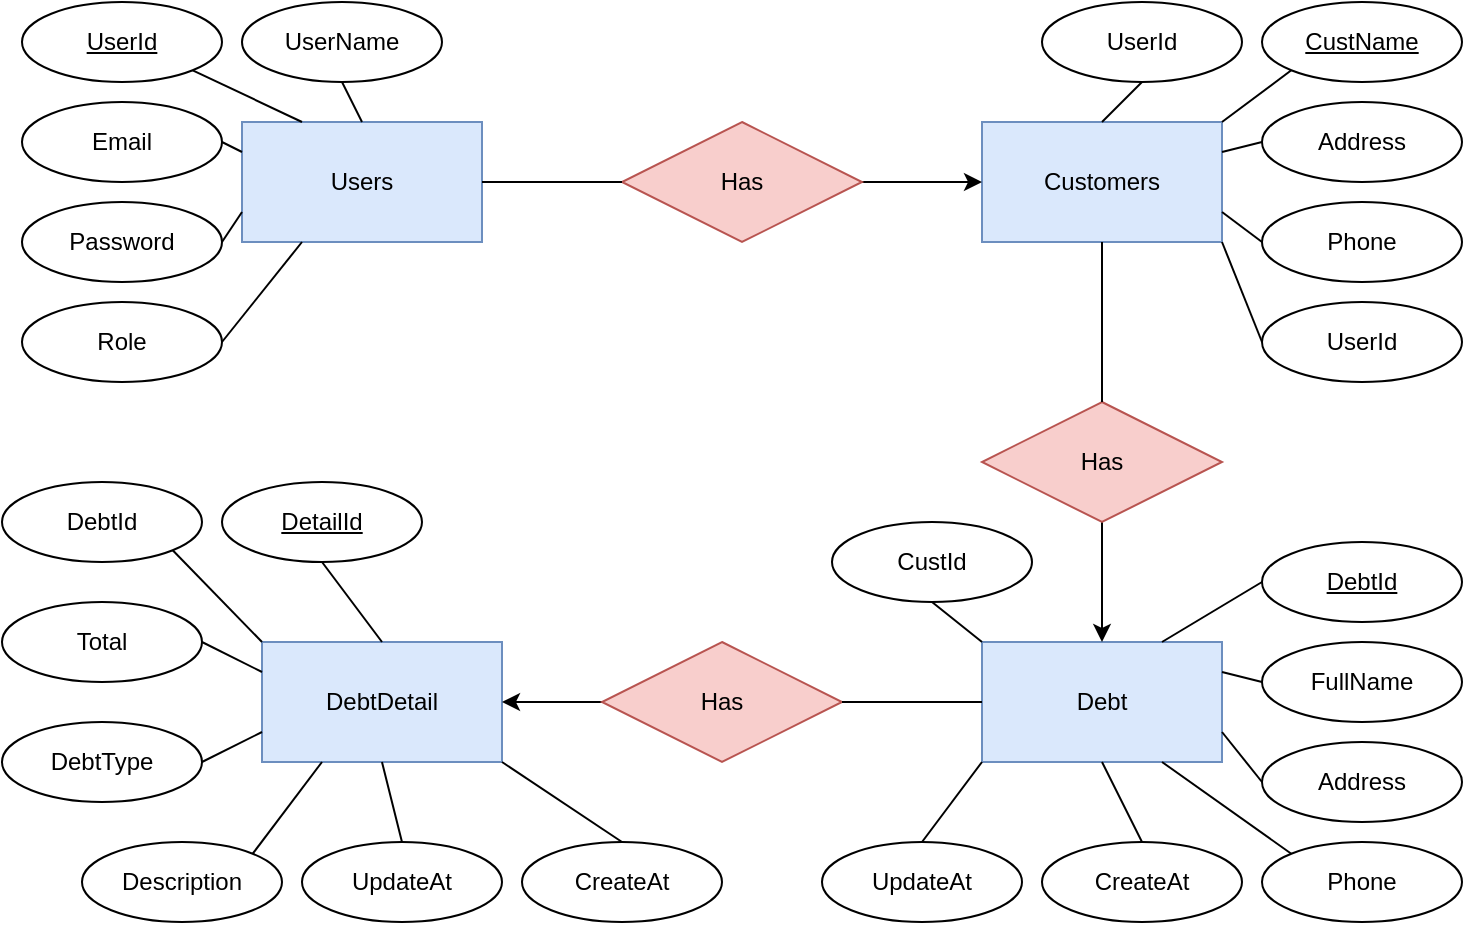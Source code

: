 <mxfile version="22.0.8" type="github">
  <diagram name="Page-1" id="6ZAC5jvzv3YghandqVCT">
    <mxGraphModel dx="1009" dy="503" grid="1" gridSize="10" guides="1" tooltips="1" connect="1" arrows="1" fold="1" page="1" pageScale="1" pageWidth="850" pageHeight="1100" math="0" shadow="0">
      <root>
        <mxCell id="0" />
        <mxCell id="1" parent="0" />
        <mxCell id="8tFkqkEd81jT-tzwyc5J-1" value="Users" style="rounded=0;whiteSpace=wrap;html=1;fillColor=#dae8fc;strokeColor=#6c8ebf;" parent="1" vertex="1">
          <mxGeometry x="130" y="70" width="120" height="60" as="geometry" />
        </mxCell>
        <mxCell id="8tFkqkEd81jT-tzwyc5J-2" value="Customers" style="rounded=0;whiteSpace=wrap;html=1;fillColor=#dae8fc;strokeColor=#6c8ebf;" parent="1" vertex="1">
          <mxGeometry x="500" y="70" width="120" height="60" as="geometry" />
        </mxCell>
        <mxCell id="8tFkqkEd81jT-tzwyc5J-3" value="Debt" style="rounded=0;whiteSpace=wrap;html=1;fillColor=#dae8fc;strokeColor=#6c8ebf;" parent="1" vertex="1">
          <mxGeometry x="500" y="330" width="120" height="60" as="geometry" />
        </mxCell>
        <mxCell id="8tFkqkEd81jT-tzwyc5J-4" value="DebtDetail" style="rounded=0;whiteSpace=wrap;html=1;fillColor=#dae8fc;strokeColor=#6c8ebf;" parent="1" vertex="1">
          <mxGeometry x="140" y="330" width="120" height="60" as="geometry" />
        </mxCell>
        <mxCell id="8tFkqkEd81jT-tzwyc5J-6" value="UserName" style="ellipse;whiteSpace=wrap;html=1;align=center;" parent="1" vertex="1">
          <mxGeometry x="130" y="10" width="100" height="40" as="geometry" />
        </mxCell>
        <mxCell id="8tFkqkEd81jT-tzwyc5J-7" value="Password" style="ellipse;whiteSpace=wrap;html=1;align=center;" parent="1" vertex="1">
          <mxGeometry x="20" y="110" width="100" height="40" as="geometry" />
        </mxCell>
        <mxCell id="8tFkqkEd81jT-tzwyc5J-8" value="UserId" style="ellipse;whiteSpace=wrap;html=1;align=center;fontStyle=4;" parent="1" vertex="1">
          <mxGeometry x="20" y="10" width="100" height="40" as="geometry" />
        </mxCell>
        <mxCell id="8tFkqkEd81jT-tzwyc5J-9" value="Role" style="ellipse;whiteSpace=wrap;html=1;align=center;" parent="1" vertex="1">
          <mxGeometry x="20" y="160" width="100" height="40" as="geometry" />
        </mxCell>
        <mxCell id="8tFkqkEd81jT-tzwyc5J-10" value="Email" style="ellipse;whiteSpace=wrap;html=1;align=center;" parent="1" vertex="1">
          <mxGeometry x="20" y="60" width="100" height="40" as="geometry" />
        </mxCell>
        <mxCell id="8tFkqkEd81jT-tzwyc5J-11" value="" style="endArrow=none;html=1;rounded=0;exitX=0.5;exitY=1;exitDx=0;exitDy=0;entryX=0.5;entryY=0;entryDx=0;entryDy=0;" parent="1" source="8tFkqkEd81jT-tzwyc5J-6" target="8tFkqkEd81jT-tzwyc5J-1" edge="1">
          <mxGeometry relative="1" as="geometry">
            <mxPoint x="340" y="260" as="sourcePoint" />
            <mxPoint x="500" y="260" as="targetPoint" />
          </mxGeometry>
        </mxCell>
        <mxCell id="8tFkqkEd81jT-tzwyc5J-12" value="" style="endArrow=none;html=1;rounded=0;exitX=1;exitY=1;exitDx=0;exitDy=0;entryX=0.25;entryY=0;entryDx=0;entryDy=0;" parent="1" source="8tFkqkEd81jT-tzwyc5J-8" target="8tFkqkEd81jT-tzwyc5J-1" edge="1">
          <mxGeometry relative="1" as="geometry">
            <mxPoint x="340" y="260" as="sourcePoint" />
            <mxPoint x="500" y="260" as="targetPoint" />
          </mxGeometry>
        </mxCell>
        <mxCell id="8tFkqkEd81jT-tzwyc5J-13" value="" style="endArrow=none;html=1;rounded=0;exitX=1;exitY=0.5;exitDx=0;exitDy=0;entryX=0;entryY=0.25;entryDx=0;entryDy=0;" parent="1" source="8tFkqkEd81jT-tzwyc5J-10" target="8tFkqkEd81jT-tzwyc5J-1" edge="1">
          <mxGeometry relative="1" as="geometry">
            <mxPoint x="340" y="260" as="sourcePoint" />
            <mxPoint x="500" y="260" as="targetPoint" />
          </mxGeometry>
        </mxCell>
        <mxCell id="8tFkqkEd81jT-tzwyc5J-14" value="" style="endArrow=none;html=1;rounded=0;exitX=1;exitY=0.5;exitDx=0;exitDy=0;entryX=0;entryY=0.75;entryDx=0;entryDy=0;" parent="1" source="8tFkqkEd81jT-tzwyc5J-7" target="8tFkqkEd81jT-tzwyc5J-1" edge="1">
          <mxGeometry relative="1" as="geometry">
            <mxPoint x="340" y="260" as="sourcePoint" />
            <mxPoint x="500" y="260" as="targetPoint" />
          </mxGeometry>
        </mxCell>
        <mxCell id="8tFkqkEd81jT-tzwyc5J-15" value="" style="endArrow=none;html=1;rounded=0;exitX=1;exitY=0.5;exitDx=0;exitDy=0;entryX=0.25;entryY=1;entryDx=0;entryDy=0;" parent="1" source="8tFkqkEd81jT-tzwyc5J-9" target="8tFkqkEd81jT-tzwyc5J-1" edge="1">
          <mxGeometry relative="1" as="geometry">
            <mxPoint x="340" y="260" as="sourcePoint" />
            <mxPoint x="500" y="260" as="targetPoint" />
          </mxGeometry>
        </mxCell>
        <mxCell id="8tFkqkEd81jT-tzwyc5J-16" value="CustName" style="ellipse;whiteSpace=wrap;html=1;align=center;fontStyle=4;" parent="1" vertex="1">
          <mxGeometry x="640" y="10" width="100" height="40" as="geometry" />
        </mxCell>
        <mxCell id="8tFkqkEd81jT-tzwyc5J-17" value="Address" style="ellipse;whiteSpace=wrap;html=1;align=center;" parent="1" vertex="1">
          <mxGeometry x="640" y="60" width="100" height="40" as="geometry" />
        </mxCell>
        <mxCell id="8tFkqkEd81jT-tzwyc5J-18" value="Phone" style="ellipse;whiteSpace=wrap;html=1;align=center;" parent="1" vertex="1">
          <mxGeometry x="640" y="110" width="100" height="40" as="geometry" />
        </mxCell>
        <mxCell id="8tFkqkEd81jT-tzwyc5J-20" value="UserId" style="ellipse;whiteSpace=wrap;html=1;align=center;" parent="1" vertex="1">
          <mxGeometry x="640" y="160" width="100" height="40" as="geometry" />
        </mxCell>
        <mxCell id="8tFkqkEd81jT-tzwyc5J-21" value="UserId" style="ellipse;whiteSpace=wrap;html=1;align=center;" parent="1" vertex="1">
          <mxGeometry x="530" y="10" width="100" height="40" as="geometry" />
        </mxCell>
        <mxCell id="8tFkqkEd81jT-tzwyc5J-22" value="" style="endArrow=none;html=1;rounded=0;exitX=0;exitY=1;exitDx=0;exitDy=0;entryX=1;entryY=0;entryDx=0;entryDy=0;" parent="1" source="8tFkqkEd81jT-tzwyc5J-16" target="8tFkqkEd81jT-tzwyc5J-2" edge="1">
          <mxGeometry relative="1" as="geometry">
            <mxPoint x="330" y="260" as="sourcePoint" />
            <mxPoint x="490" y="260" as="targetPoint" />
          </mxGeometry>
        </mxCell>
        <mxCell id="8tFkqkEd81jT-tzwyc5J-23" value="" style="endArrow=none;html=1;rounded=0;exitX=0.5;exitY=1;exitDx=0;exitDy=0;entryX=0.5;entryY=0;entryDx=0;entryDy=0;" parent="1" source="8tFkqkEd81jT-tzwyc5J-21" target="8tFkqkEd81jT-tzwyc5J-2" edge="1">
          <mxGeometry relative="1" as="geometry">
            <mxPoint x="330" y="260" as="sourcePoint" />
            <mxPoint x="490" y="260" as="targetPoint" />
          </mxGeometry>
        </mxCell>
        <mxCell id="8tFkqkEd81jT-tzwyc5J-24" value="" style="endArrow=none;html=1;rounded=0;exitX=1;exitY=1;exitDx=0;exitDy=0;entryX=0;entryY=0.5;entryDx=0;entryDy=0;" parent="1" source="8tFkqkEd81jT-tzwyc5J-2" target="8tFkqkEd81jT-tzwyc5J-20" edge="1">
          <mxGeometry relative="1" as="geometry">
            <mxPoint x="330" y="260" as="sourcePoint" />
            <mxPoint x="490" y="260" as="targetPoint" />
          </mxGeometry>
        </mxCell>
        <mxCell id="8tFkqkEd81jT-tzwyc5J-25" value="" style="endArrow=none;html=1;rounded=0;exitX=0;exitY=0.5;exitDx=0;exitDy=0;entryX=1;entryY=0.75;entryDx=0;entryDy=0;" parent="1" source="8tFkqkEd81jT-tzwyc5J-18" target="8tFkqkEd81jT-tzwyc5J-2" edge="1">
          <mxGeometry relative="1" as="geometry">
            <mxPoint x="330" y="260" as="sourcePoint" />
            <mxPoint x="490" y="260" as="targetPoint" />
          </mxGeometry>
        </mxCell>
        <mxCell id="8tFkqkEd81jT-tzwyc5J-26" value="" style="endArrow=none;html=1;rounded=0;exitX=0;exitY=0.5;exitDx=0;exitDy=0;entryX=1;entryY=0.25;entryDx=0;entryDy=0;" parent="1" source="8tFkqkEd81jT-tzwyc5J-17" target="8tFkqkEd81jT-tzwyc5J-2" edge="1">
          <mxGeometry relative="1" as="geometry">
            <mxPoint x="330" y="260" as="sourcePoint" />
            <mxPoint x="490" y="260" as="targetPoint" />
          </mxGeometry>
        </mxCell>
        <mxCell id="lVCQtEAov76Oa2-xD5TR-1" style="edgeStyle=orthogonalEdgeStyle;rounded=0;orthogonalLoop=1;jettySize=auto;html=1;exitX=1;exitY=0.5;exitDx=0;exitDy=0;entryX=0;entryY=0.5;entryDx=0;entryDy=0;" edge="1" parent="1" source="8tFkqkEd81jT-tzwyc5J-27" target="8tFkqkEd81jT-tzwyc5J-2">
          <mxGeometry relative="1" as="geometry" />
        </mxCell>
        <mxCell id="8tFkqkEd81jT-tzwyc5J-27" value="Has" style="shape=rhombus;perimeter=rhombusPerimeter;whiteSpace=wrap;html=1;align=center;fillColor=#f8cecc;strokeColor=#b85450;" parent="1" vertex="1">
          <mxGeometry x="320" y="70" width="120" height="60" as="geometry" />
        </mxCell>
        <mxCell id="8tFkqkEd81jT-tzwyc5J-28" value="" style="endArrow=none;html=1;rounded=0;exitX=1;exitY=0.5;exitDx=0;exitDy=0;entryX=0;entryY=0.5;entryDx=0;entryDy=0;" parent="1" source="8tFkqkEd81jT-tzwyc5J-1" target="8tFkqkEd81jT-tzwyc5J-27" edge="1">
          <mxGeometry relative="1" as="geometry">
            <mxPoint x="330" y="260" as="sourcePoint" />
            <mxPoint x="490" y="260" as="targetPoint" />
          </mxGeometry>
        </mxCell>
        <mxCell id="lVCQtEAov76Oa2-xD5TR-2" style="edgeStyle=orthogonalEdgeStyle;rounded=0;orthogonalLoop=1;jettySize=auto;html=1;exitX=0.5;exitY=1;exitDx=0;exitDy=0;entryX=0.5;entryY=0;entryDx=0;entryDy=0;" edge="1" parent="1" source="8tFkqkEd81jT-tzwyc5J-31" target="8tFkqkEd81jT-tzwyc5J-3">
          <mxGeometry relative="1" as="geometry" />
        </mxCell>
        <mxCell id="8tFkqkEd81jT-tzwyc5J-31" value="Has" style="shape=rhombus;perimeter=rhombusPerimeter;whiteSpace=wrap;html=1;align=center;fillColor=#f8cecc;strokeColor=#b85450;" parent="1" vertex="1">
          <mxGeometry x="500" y="210" width="120" height="60" as="geometry" />
        </mxCell>
        <mxCell id="8tFkqkEd81jT-tzwyc5J-32" value="" style="endArrow=none;html=1;rounded=0;exitX=0.5;exitY=1;exitDx=0;exitDy=0;entryX=0.5;entryY=0;entryDx=0;entryDy=0;" parent="1" source="8tFkqkEd81jT-tzwyc5J-2" target="8tFkqkEd81jT-tzwyc5J-31" edge="1">
          <mxGeometry relative="1" as="geometry">
            <mxPoint x="330" y="260" as="sourcePoint" />
            <mxPoint x="490" y="260" as="targetPoint" />
          </mxGeometry>
        </mxCell>
        <mxCell id="8tFkqkEd81jT-tzwyc5J-34" value="DebtId" style="ellipse;whiteSpace=wrap;html=1;align=center;fontStyle=4;" parent="1" vertex="1">
          <mxGeometry x="640" y="280" width="100" height="40" as="geometry" />
        </mxCell>
        <mxCell id="8tFkqkEd81jT-tzwyc5J-37" value="CustId" style="ellipse;whiteSpace=wrap;html=1;align=center;" parent="1" vertex="1">
          <mxGeometry x="425" y="270" width="100" height="40" as="geometry" />
        </mxCell>
        <mxCell id="8tFkqkEd81jT-tzwyc5J-38" value="UpdateAt" style="ellipse;whiteSpace=wrap;html=1;align=center;" parent="1" vertex="1">
          <mxGeometry x="420" y="430" width="100" height="40" as="geometry" />
        </mxCell>
        <mxCell id="8tFkqkEd81jT-tzwyc5J-39" value="CreateAt" style="ellipse;whiteSpace=wrap;html=1;align=center;" parent="1" vertex="1">
          <mxGeometry x="530" y="430" width="100" height="40" as="geometry" />
        </mxCell>
        <mxCell id="8tFkqkEd81jT-tzwyc5J-40" value="Phone" style="ellipse;whiteSpace=wrap;html=1;align=center;" parent="1" vertex="1">
          <mxGeometry x="640" y="430" width="100" height="40" as="geometry" />
        </mxCell>
        <mxCell id="8tFkqkEd81jT-tzwyc5J-41" value="Address" style="ellipse;whiteSpace=wrap;html=1;align=center;" parent="1" vertex="1">
          <mxGeometry x="640" y="380" width="100" height="40" as="geometry" />
        </mxCell>
        <mxCell id="8tFkqkEd81jT-tzwyc5J-42" value="FullName" style="ellipse;whiteSpace=wrap;html=1;align=center;" parent="1" vertex="1">
          <mxGeometry x="640" y="330" width="100" height="40" as="geometry" />
        </mxCell>
        <mxCell id="8tFkqkEd81jT-tzwyc5J-43" value="" style="endArrow=none;html=1;rounded=0;exitX=0.5;exitY=1;exitDx=0;exitDy=0;entryX=0;entryY=0;entryDx=0;entryDy=0;" parent="1" source="8tFkqkEd81jT-tzwyc5J-37" target="8tFkqkEd81jT-tzwyc5J-3" edge="1">
          <mxGeometry relative="1" as="geometry">
            <mxPoint x="330" y="260" as="sourcePoint" />
            <mxPoint x="490" y="260" as="targetPoint" />
          </mxGeometry>
        </mxCell>
        <mxCell id="8tFkqkEd81jT-tzwyc5J-44" value="" style="endArrow=none;html=1;rounded=0;exitX=0.5;exitY=0;exitDx=0;exitDy=0;entryX=0;entryY=1;entryDx=0;entryDy=0;" parent="1" source="8tFkqkEd81jT-tzwyc5J-38" target="8tFkqkEd81jT-tzwyc5J-3" edge="1">
          <mxGeometry relative="1" as="geometry">
            <mxPoint x="330" y="260" as="sourcePoint" />
            <mxPoint x="490" y="260" as="targetPoint" />
          </mxGeometry>
        </mxCell>
        <mxCell id="8tFkqkEd81jT-tzwyc5J-45" value="" style="endArrow=none;html=1;rounded=0;exitX=0.5;exitY=0;exitDx=0;exitDy=0;entryX=0.5;entryY=1;entryDx=0;entryDy=0;" parent="1" source="8tFkqkEd81jT-tzwyc5J-39" target="8tFkqkEd81jT-tzwyc5J-3" edge="1">
          <mxGeometry relative="1" as="geometry">
            <mxPoint x="330" y="260" as="sourcePoint" />
            <mxPoint x="490" y="260" as="targetPoint" />
          </mxGeometry>
        </mxCell>
        <mxCell id="8tFkqkEd81jT-tzwyc5J-46" value="" style="endArrow=none;html=1;rounded=0;exitX=0;exitY=0;exitDx=0;exitDy=0;entryX=0.75;entryY=1;entryDx=0;entryDy=0;" parent="1" source="8tFkqkEd81jT-tzwyc5J-40" target="8tFkqkEd81jT-tzwyc5J-3" edge="1">
          <mxGeometry relative="1" as="geometry">
            <mxPoint x="330" y="260" as="sourcePoint" />
            <mxPoint x="490" y="260" as="targetPoint" />
          </mxGeometry>
        </mxCell>
        <mxCell id="8tFkqkEd81jT-tzwyc5J-47" value="" style="endArrow=none;html=1;rounded=0;exitX=0;exitY=0.5;exitDx=0;exitDy=0;entryX=1;entryY=0.75;entryDx=0;entryDy=0;" parent="1" source="8tFkqkEd81jT-tzwyc5J-41" target="8tFkqkEd81jT-tzwyc5J-3" edge="1">
          <mxGeometry relative="1" as="geometry">
            <mxPoint x="330" y="260" as="sourcePoint" />
            <mxPoint x="490" y="260" as="targetPoint" />
          </mxGeometry>
        </mxCell>
        <mxCell id="8tFkqkEd81jT-tzwyc5J-48" value="" style="endArrow=none;html=1;rounded=0;exitX=0;exitY=0.5;exitDx=0;exitDy=0;entryX=1;entryY=0.25;entryDx=0;entryDy=0;" parent="1" source="8tFkqkEd81jT-tzwyc5J-42" target="8tFkqkEd81jT-tzwyc5J-3" edge="1">
          <mxGeometry relative="1" as="geometry">
            <mxPoint x="330" y="260" as="sourcePoint" />
            <mxPoint x="490" y="260" as="targetPoint" />
          </mxGeometry>
        </mxCell>
        <mxCell id="8tFkqkEd81jT-tzwyc5J-49" value="" style="endArrow=none;html=1;rounded=0;exitX=0;exitY=0.5;exitDx=0;exitDy=0;entryX=0.75;entryY=0;entryDx=0;entryDy=0;" parent="1" source="8tFkqkEd81jT-tzwyc5J-34" target="8tFkqkEd81jT-tzwyc5J-3" edge="1">
          <mxGeometry relative="1" as="geometry">
            <mxPoint x="330" y="260" as="sourcePoint" />
            <mxPoint x="490" y="260" as="targetPoint" />
          </mxGeometry>
        </mxCell>
        <mxCell id="8tFkqkEd81jT-tzwyc5J-50" value="DetailId" style="ellipse;whiteSpace=wrap;html=1;align=center;fontStyle=4;" parent="1" vertex="1">
          <mxGeometry x="120" y="250" width="100" height="40" as="geometry" />
        </mxCell>
        <mxCell id="8tFkqkEd81jT-tzwyc5J-51" value="DebtType" style="ellipse;whiteSpace=wrap;html=1;align=center;" parent="1" vertex="1">
          <mxGeometry x="10" y="370" width="100" height="40" as="geometry" />
        </mxCell>
        <mxCell id="8tFkqkEd81jT-tzwyc5J-52" value="CreateAt" style="ellipse;whiteSpace=wrap;html=1;align=center;" parent="1" vertex="1">
          <mxGeometry x="270" y="430" width="100" height="40" as="geometry" />
        </mxCell>
        <mxCell id="8tFkqkEd81jT-tzwyc5J-53" value="Total" style="ellipse;whiteSpace=wrap;html=1;align=center;" parent="1" vertex="1">
          <mxGeometry x="10" y="310" width="100" height="40" as="geometry" />
        </mxCell>
        <mxCell id="8tFkqkEd81jT-tzwyc5J-54" value="Description" style="ellipse;whiteSpace=wrap;html=1;align=center;" parent="1" vertex="1">
          <mxGeometry x="50" y="430" width="100" height="40" as="geometry" />
        </mxCell>
        <mxCell id="8tFkqkEd81jT-tzwyc5J-55" value="DebtId" style="ellipse;whiteSpace=wrap;html=1;align=center;" parent="1" vertex="1">
          <mxGeometry x="10" y="250" width="100" height="40" as="geometry" />
        </mxCell>
        <mxCell id="8tFkqkEd81jT-tzwyc5J-56" value="UpdateAt" style="ellipse;whiteSpace=wrap;html=1;align=center;" parent="1" vertex="1">
          <mxGeometry x="160" y="430" width="100" height="40" as="geometry" />
        </mxCell>
        <mxCell id="lVCQtEAov76Oa2-xD5TR-3" style="edgeStyle=orthogonalEdgeStyle;rounded=0;orthogonalLoop=1;jettySize=auto;html=1;exitX=0;exitY=0.5;exitDx=0;exitDy=0;entryX=1;entryY=0.5;entryDx=0;entryDy=0;" edge="1" parent="1" source="8tFkqkEd81jT-tzwyc5J-58" target="8tFkqkEd81jT-tzwyc5J-4">
          <mxGeometry relative="1" as="geometry" />
        </mxCell>
        <mxCell id="8tFkqkEd81jT-tzwyc5J-58" value="Has" style="shape=rhombus;perimeter=rhombusPerimeter;whiteSpace=wrap;html=1;align=center;fillColor=#f8cecc;strokeColor=#b85450;" parent="1" vertex="1">
          <mxGeometry x="310" y="330" width="120" height="60" as="geometry" />
        </mxCell>
        <mxCell id="8tFkqkEd81jT-tzwyc5J-59" value="" style="endArrow=none;html=1;rounded=0;exitX=1;exitY=0.5;exitDx=0;exitDy=0;entryX=0;entryY=0.5;entryDx=0;entryDy=0;" parent="1" source="8tFkqkEd81jT-tzwyc5J-58" target="8tFkqkEd81jT-tzwyc5J-3" edge="1">
          <mxGeometry relative="1" as="geometry">
            <mxPoint x="330" y="260" as="sourcePoint" />
            <mxPoint x="490" y="260" as="targetPoint" />
          </mxGeometry>
        </mxCell>
        <mxCell id="8tFkqkEd81jT-tzwyc5J-60" value="" style="endArrow=none;html=1;rounded=0;exitX=0.5;exitY=0;exitDx=0;exitDy=0;entryX=1;entryY=1;entryDx=0;entryDy=0;" parent="1" source="8tFkqkEd81jT-tzwyc5J-52" target="8tFkqkEd81jT-tzwyc5J-4" edge="1">
          <mxGeometry relative="1" as="geometry">
            <mxPoint x="330" y="260" as="sourcePoint" />
            <mxPoint x="490" y="260" as="targetPoint" />
          </mxGeometry>
        </mxCell>
        <mxCell id="8tFkqkEd81jT-tzwyc5J-61" value="" style="endArrow=none;html=1;rounded=0;exitX=0.5;exitY=0;exitDx=0;exitDy=0;entryX=0.5;entryY=1;entryDx=0;entryDy=0;" parent="1" source="8tFkqkEd81jT-tzwyc5J-56" target="8tFkqkEd81jT-tzwyc5J-4" edge="1">
          <mxGeometry relative="1" as="geometry">
            <mxPoint x="330" y="260" as="sourcePoint" />
            <mxPoint x="490" y="260" as="targetPoint" />
          </mxGeometry>
        </mxCell>
        <mxCell id="8tFkqkEd81jT-tzwyc5J-62" value="" style="endArrow=none;html=1;rounded=0;exitX=1;exitY=0;exitDx=0;exitDy=0;entryX=0.25;entryY=1;entryDx=0;entryDy=0;" parent="1" source="8tFkqkEd81jT-tzwyc5J-54" target="8tFkqkEd81jT-tzwyc5J-4" edge="1">
          <mxGeometry relative="1" as="geometry">
            <mxPoint x="330" y="260" as="sourcePoint" />
            <mxPoint x="490" y="260" as="targetPoint" />
          </mxGeometry>
        </mxCell>
        <mxCell id="8tFkqkEd81jT-tzwyc5J-63" value="" style="endArrow=none;html=1;rounded=0;exitX=1;exitY=0.5;exitDx=0;exitDy=0;entryX=0;entryY=0.75;entryDx=0;entryDy=0;" parent="1" source="8tFkqkEd81jT-tzwyc5J-51" target="8tFkqkEd81jT-tzwyc5J-4" edge="1">
          <mxGeometry relative="1" as="geometry">
            <mxPoint x="330" y="260" as="sourcePoint" />
            <mxPoint x="490" y="260" as="targetPoint" />
          </mxGeometry>
        </mxCell>
        <mxCell id="8tFkqkEd81jT-tzwyc5J-64" value="" style="endArrow=none;html=1;rounded=0;exitX=1;exitY=0.5;exitDx=0;exitDy=0;entryX=0;entryY=0.25;entryDx=0;entryDy=0;" parent="1" source="8tFkqkEd81jT-tzwyc5J-53" target="8tFkqkEd81jT-tzwyc5J-4" edge="1">
          <mxGeometry relative="1" as="geometry">
            <mxPoint x="330" y="260" as="sourcePoint" />
            <mxPoint x="490" y="260" as="targetPoint" />
          </mxGeometry>
        </mxCell>
        <mxCell id="8tFkqkEd81jT-tzwyc5J-65" value="" style="endArrow=none;html=1;rounded=0;exitX=1;exitY=1;exitDx=0;exitDy=0;entryX=0;entryY=0;entryDx=0;entryDy=0;" parent="1" source="8tFkqkEd81jT-tzwyc5J-55" target="8tFkqkEd81jT-tzwyc5J-4" edge="1">
          <mxGeometry relative="1" as="geometry">
            <mxPoint x="330" y="260" as="sourcePoint" />
            <mxPoint x="490" y="260" as="targetPoint" />
          </mxGeometry>
        </mxCell>
        <mxCell id="8tFkqkEd81jT-tzwyc5J-66" value="" style="endArrow=none;html=1;rounded=0;exitX=0.5;exitY=1;exitDx=0;exitDy=0;entryX=0.5;entryY=0;entryDx=0;entryDy=0;" parent="1" source="8tFkqkEd81jT-tzwyc5J-50" target="8tFkqkEd81jT-tzwyc5J-4" edge="1">
          <mxGeometry relative="1" as="geometry">
            <mxPoint x="330" y="260" as="sourcePoint" />
            <mxPoint x="490" y="260" as="targetPoint" />
          </mxGeometry>
        </mxCell>
      </root>
    </mxGraphModel>
  </diagram>
</mxfile>
